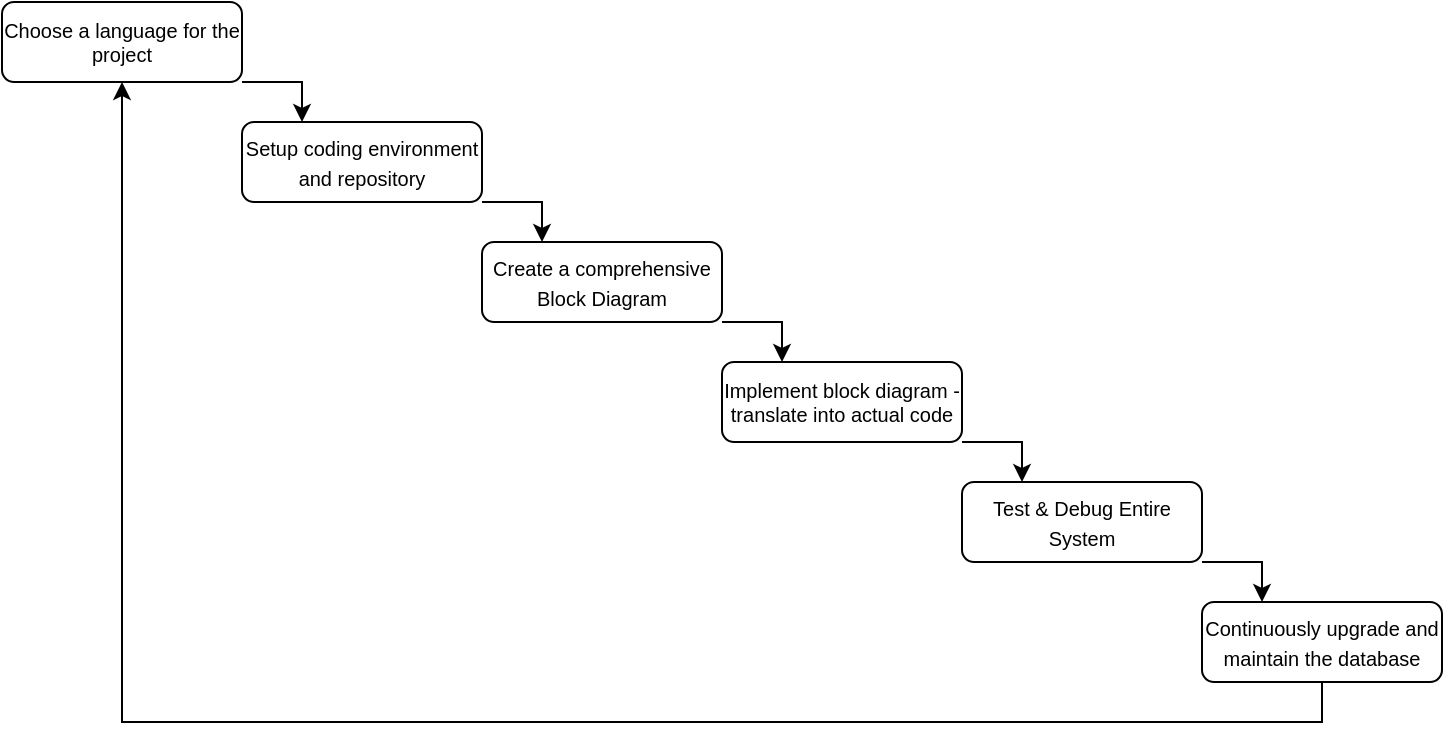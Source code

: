 <mxfile version="21.3.3" type="device">
  <diagram id="C5RBs43oDa-KdzZeNtuy" name="Page-1">
    <mxGraphModel dx="977" dy="463" grid="1" gridSize="10" guides="1" tooltips="1" connect="1" arrows="1" fold="1" page="1" pageScale="1" pageWidth="827" pageHeight="1169" math="0" shadow="0">
      <root>
        <mxCell id="WIyWlLk6GJQsqaUBKTNV-0" />
        <mxCell id="WIyWlLk6GJQsqaUBKTNV-1" parent="WIyWlLk6GJQsqaUBKTNV-0" />
        <mxCell id="SoaL5QiUrLwXaON7eL7u-10" style="edgeStyle=orthogonalEdgeStyle;rounded=0;orthogonalLoop=1;jettySize=auto;html=1;exitX=1;exitY=1;exitDx=0;exitDy=0;entryX=0.25;entryY=0;entryDx=0;entryDy=0;" edge="1" parent="WIyWlLk6GJQsqaUBKTNV-1" source="WIyWlLk6GJQsqaUBKTNV-3" target="SoaL5QiUrLwXaON7eL7u-3">
          <mxGeometry relative="1" as="geometry" />
        </mxCell>
        <mxCell id="WIyWlLk6GJQsqaUBKTNV-3" value="Choose a language for the project" style="rounded=1;whiteSpace=wrap;html=1;fontSize=10;glass=0;strokeWidth=1;shadow=0;" parent="WIyWlLk6GJQsqaUBKTNV-1" vertex="1">
          <mxGeometry x="40" y="40" width="120" height="40" as="geometry" />
        </mxCell>
        <mxCell id="SoaL5QiUrLwXaON7eL7u-11" style="edgeStyle=orthogonalEdgeStyle;rounded=0;orthogonalLoop=1;jettySize=auto;html=1;exitX=1;exitY=1;exitDx=0;exitDy=0;entryX=0.25;entryY=0;entryDx=0;entryDy=0;" edge="1" parent="WIyWlLk6GJQsqaUBKTNV-1" source="SoaL5QiUrLwXaON7eL7u-0" target="SoaL5QiUrLwXaON7eL7u-1">
          <mxGeometry relative="1" as="geometry" />
        </mxCell>
        <mxCell id="SoaL5QiUrLwXaON7eL7u-0" value="&lt;font style=&quot;font-size: 10px;&quot;&gt;Create a comprehensive Block Diagram&lt;/font&gt;" style="rounded=1;whiteSpace=wrap;html=1;fontSize=12;glass=0;strokeWidth=1;shadow=0;" vertex="1" parent="WIyWlLk6GJQsqaUBKTNV-1">
          <mxGeometry x="280" y="160" width="120" height="40" as="geometry" />
        </mxCell>
        <mxCell id="SoaL5QiUrLwXaON7eL7u-12" style="edgeStyle=orthogonalEdgeStyle;rounded=0;orthogonalLoop=1;jettySize=auto;html=1;exitX=1;exitY=1;exitDx=0;exitDy=0;entryX=0.25;entryY=0;entryDx=0;entryDy=0;" edge="1" parent="WIyWlLk6GJQsqaUBKTNV-1" source="SoaL5QiUrLwXaON7eL7u-1" target="SoaL5QiUrLwXaON7eL7u-5">
          <mxGeometry relative="1" as="geometry" />
        </mxCell>
        <mxCell id="SoaL5QiUrLwXaON7eL7u-1" value="Implement block diagram - translate into actual code" style="rounded=1;whiteSpace=wrap;html=1;fontSize=10;glass=0;strokeWidth=1;shadow=0;" vertex="1" parent="WIyWlLk6GJQsqaUBKTNV-1">
          <mxGeometry x="400" y="220" width="120" height="40" as="geometry" />
        </mxCell>
        <mxCell id="SoaL5QiUrLwXaON7eL7u-9" style="edgeStyle=orthogonalEdgeStyle;rounded=0;orthogonalLoop=1;jettySize=auto;html=1;exitX=1;exitY=1;exitDx=0;exitDy=0;entryX=0.25;entryY=0;entryDx=0;entryDy=0;" edge="1" parent="WIyWlLk6GJQsqaUBKTNV-1" source="SoaL5QiUrLwXaON7eL7u-3" target="SoaL5QiUrLwXaON7eL7u-0">
          <mxGeometry relative="1" as="geometry" />
        </mxCell>
        <mxCell id="SoaL5QiUrLwXaON7eL7u-3" value="&lt;font style=&quot;font-size: 10px;&quot;&gt;Setup coding environment and repository&lt;/font&gt;" style="rounded=1;whiteSpace=wrap;html=1;fontSize=12;glass=0;strokeWidth=1;shadow=0;" vertex="1" parent="WIyWlLk6GJQsqaUBKTNV-1">
          <mxGeometry x="160" y="100" width="120" height="40" as="geometry" />
        </mxCell>
        <mxCell id="SoaL5QiUrLwXaON7eL7u-14" style="edgeStyle=orthogonalEdgeStyle;rounded=0;orthogonalLoop=1;jettySize=auto;html=1;exitX=0.5;exitY=1;exitDx=0;exitDy=0;entryX=0.5;entryY=1;entryDx=0;entryDy=0;" edge="1" parent="WIyWlLk6GJQsqaUBKTNV-1" source="SoaL5QiUrLwXaON7eL7u-4" target="WIyWlLk6GJQsqaUBKTNV-3">
          <mxGeometry relative="1" as="geometry" />
        </mxCell>
        <mxCell id="SoaL5QiUrLwXaON7eL7u-4" value="&lt;font style=&quot;font-size: 10px;&quot;&gt;Continuously upgrade and maintain the database&lt;/font&gt;" style="rounded=1;whiteSpace=wrap;html=1;fontSize=12;glass=0;strokeWidth=1;shadow=0;" vertex="1" parent="WIyWlLk6GJQsqaUBKTNV-1">
          <mxGeometry x="640" y="340" width="120" height="40" as="geometry" />
        </mxCell>
        <mxCell id="SoaL5QiUrLwXaON7eL7u-13" style="edgeStyle=orthogonalEdgeStyle;rounded=0;orthogonalLoop=1;jettySize=auto;html=1;exitX=1;exitY=1;exitDx=0;exitDy=0;entryX=0.25;entryY=0;entryDx=0;entryDy=0;" edge="1" parent="WIyWlLk6GJQsqaUBKTNV-1" source="SoaL5QiUrLwXaON7eL7u-5" target="SoaL5QiUrLwXaON7eL7u-4">
          <mxGeometry relative="1" as="geometry" />
        </mxCell>
        <mxCell id="SoaL5QiUrLwXaON7eL7u-5" value="&lt;font style=&quot;font-size: 10px;&quot;&gt;Test &amp;amp; Debug Entire System&lt;/font&gt;" style="rounded=1;whiteSpace=wrap;html=1;fontSize=12;glass=0;strokeWidth=1;shadow=0;" vertex="1" parent="WIyWlLk6GJQsqaUBKTNV-1">
          <mxGeometry x="520" y="280" width="120" height="40" as="geometry" />
        </mxCell>
      </root>
    </mxGraphModel>
  </diagram>
</mxfile>
